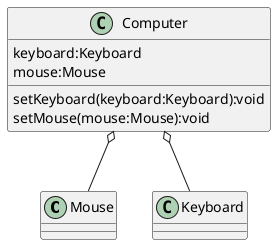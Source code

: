 @startuml
class Mouse
class Keyboard
class Computer{
    keyboard:Keyboard
    mouse:Mouse
    setKeyboard(keyboard:Keyboard):void
    setMouse(mouse:Mouse):void
}
Computer o-- Mouse
Computer o-- Keyboard
@enduml